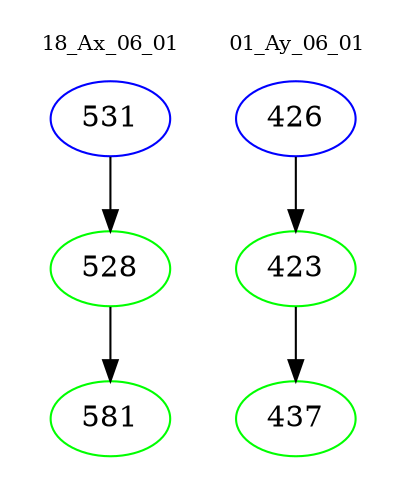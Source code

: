 digraph{
subgraph cluster_0 {
color = white
label = "18_Ax_06_01";
fontsize=10;
T0_531 [label="531", color="blue"]
T0_531 -> T0_528 [color="black"]
T0_528 [label="528", color="green"]
T0_528 -> T0_581 [color="black"]
T0_581 [label="581", color="green"]
}
subgraph cluster_1 {
color = white
label = "01_Ay_06_01";
fontsize=10;
T1_426 [label="426", color="blue"]
T1_426 -> T1_423 [color="black"]
T1_423 [label="423", color="green"]
T1_423 -> T1_437 [color="black"]
T1_437 [label="437", color="green"]
}
}

